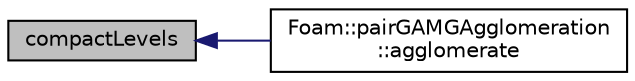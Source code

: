 digraph "compactLevels"
{
  bgcolor="transparent";
  edge [fontname="Helvetica",fontsize="10",labelfontname="Helvetica",labelfontsize="10"];
  node [fontname="Helvetica",fontsize="10",shape=record];
  rankdir="LR";
  Node1 [label="compactLevels",height=0.2,width=0.4,color="black", fillcolor="grey75", style="filled" fontcolor="black"];
  Node1 -> Node2 [dir="back",color="midnightblue",fontsize="10",style="solid",fontname="Helvetica"];
  Node2 [label="Foam::pairGAMGAgglomeration\l::agglomerate",height=0.2,width=0.4,color="black",URL="$classFoam_1_1pairGAMGAgglomeration.html#a3aef87eca50fd56fb1d65f9bb5f12d3a",tooltip="Agglomerate all levels starting from the given face weights. "];
}

